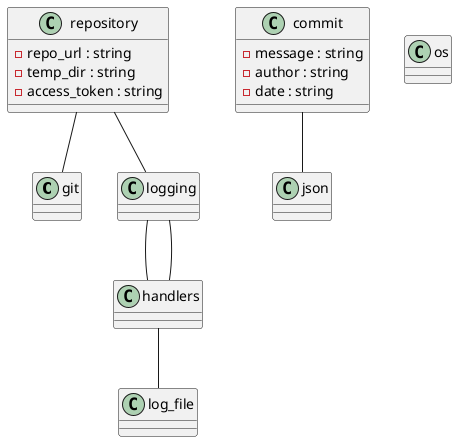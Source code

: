 @startuml
title retrieve_code.py
# Get the latest commit from the repository
        head_commit = repo.head.commit
        # Convert the commit information to JSON format
        commit_json = json.dumps({"message": head_commit.message,
                                  "author": head_commit.author.name,
                                  "date": str(head_commit.authored_datetime)})
        logger.debug(f"Latest commit info: {commit_json}")

        # Return the repository object and commit info
        return repo, commit_json
    except git.GitCommandError:
        logger.error("Failed to clone repository. Please check the URL and try again.")
        return None, None
    except Exception as e:
        logger.error(f"An error occurred while cloning repository: {e}")
        return None, None


# Class diagram

@startuml

class git
class json
class os
class logging
class handlers

class repository {
    - repo_url : string
    - temp_dir : string
    - access_token : string
}
class commit {
    - message : string
    - author : string
    - date : string
}

logging -- handlers
handlers -- logging
handlers -- log_file

repository -- logging
repository -- git
commit -- json

@enduml